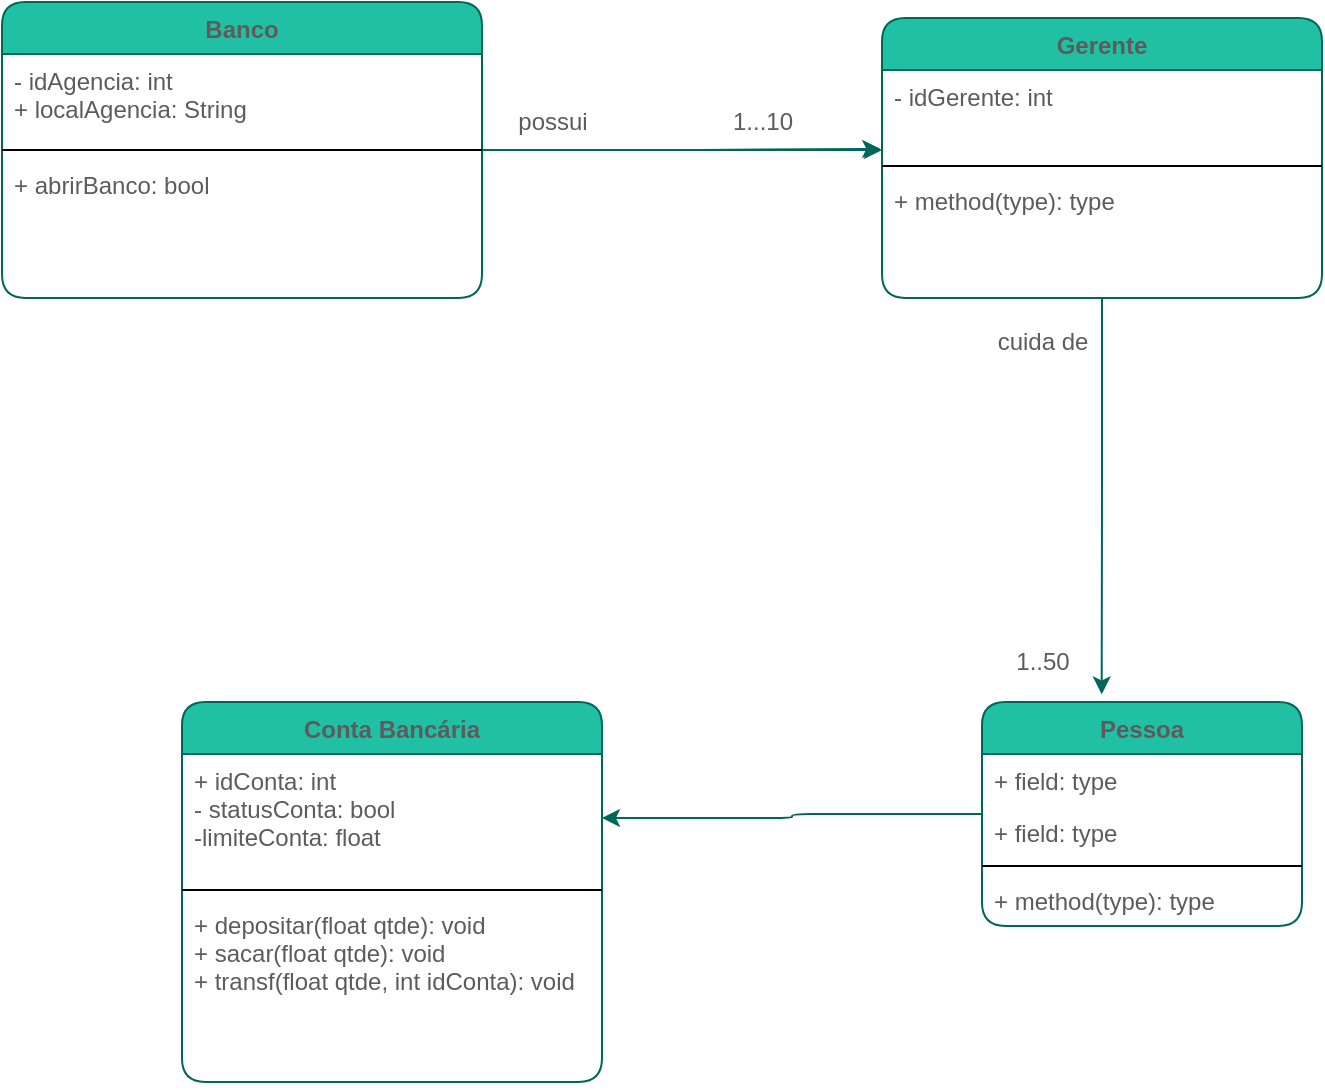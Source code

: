 <mxfile version="17.3.0" type="github">
  <diagram id="C5RBs43oDa-KdzZeNtuy" name="Page-1">
    <mxGraphModel dx="1498" dy="561" grid="1" gridSize="10" guides="1" tooltips="1" connect="1" arrows="1" fold="1" page="1" pageScale="1" pageWidth="827" pageHeight="1169" math="0" shadow="0">
      <root>
        <mxCell id="WIyWlLk6GJQsqaUBKTNV-0" />
        <mxCell id="WIyWlLk6GJQsqaUBKTNV-1" parent="WIyWlLk6GJQsqaUBKTNV-0" />
        <mxCell id="wFBebzfQempYTmUqBERj-8" style="edgeStyle=orthogonalEdgeStyle;curved=0;rounded=1;sketch=0;orthogonalLoop=1;jettySize=auto;html=1;fontColor=#5C5C5C;strokeColor=#006658;fillColor=#21C0A5;" edge="1" parent="WIyWlLk6GJQsqaUBKTNV-1" source="wFBebzfQempYTmUqBERj-4">
          <mxGeometry relative="1" as="geometry">
            <mxPoint x="-360" y="94" as="targetPoint" />
          </mxGeometry>
        </mxCell>
        <mxCell id="wFBebzfQempYTmUqBERj-20" style="edgeStyle=orthogonalEdgeStyle;curved=0;rounded=1;sketch=0;orthogonalLoop=1;jettySize=auto;html=1;entryX=-0.004;entryY=0.896;entryDx=0;entryDy=0;entryPerimeter=0;fontColor=#5C5C5C;strokeColor=#006658;fillColor=#21C0A5;" edge="1" parent="WIyWlLk6GJQsqaUBKTNV-1" source="wFBebzfQempYTmUqBERj-4" target="wFBebzfQempYTmUqBERj-12">
          <mxGeometry relative="1" as="geometry" />
        </mxCell>
        <mxCell id="wFBebzfQempYTmUqBERj-4" value="Banco" style="swimlane;fontStyle=1;align=center;verticalAlign=top;childLayout=stackLayout;horizontal=1;startSize=26;horizontalStack=0;resizeParent=1;resizeParentMax=0;resizeLast=0;collapsible=1;marginBottom=0;rounded=1;sketch=0;fontColor=#5C5C5C;strokeColor=#006658;fillColor=#21C0A5;" vertex="1" parent="WIyWlLk6GJQsqaUBKTNV-1">
          <mxGeometry x="-800" y="20" width="240" height="148" as="geometry" />
        </mxCell>
        <mxCell id="wFBebzfQempYTmUqBERj-5" value="- idAgencia: int&#xa;+ localAgencia: String" style="text;strokeColor=none;fillColor=none;align=left;verticalAlign=top;spacingLeft=4;spacingRight=4;overflow=hidden;rotatable=0;points=[[0,0.5],[1,0.5]];portConstraint=eastwest;rounded=1;sketch=0;fontColor=#5C5C5C;" vertex="1" parent="wFBebzfQempYTmUqBERj-4">
          <mxGeometry y="26" width="240" height="44" as="geometry" />
        </mxCell>
        <mxCell id="wFBebzfQempYTmUqBERj-6" value="" style="line;strokeWidth=1;fillColor=none;align=left;verticalAlign=middle;spacingTop=-1;spacingLeft=3;spacingRight=3;rotatable=0;labelPosition=right;points=[];portConstraint=eastwest;rounded=1;sketch=0;fontColor=#5C5C5C;" vertex="1" parent="wFBebzfQempYTmUqBERj-4">
          <mxGeometry y="70" width="240" height="8" as="geometry" />
        </mxCell>
        <mxCell id="wFBebzfQempYTmUqBERj-7" value="+ abrirBanco: bool" style="text;strokeColor=none;fillColor=none;align=left;verticalAlign=top;spacingLeft=4;spacingRight=4;overflow=hidden;rotatable=0;points=[[0,0.5],[1,0.5]];portConstraint=eastwest;rounded=1;sketch=0;fontColor=#5C5C5C;" vertex="1" parent="wFBebzfQempYTmUqBERj-4">
          <mxGeometry y="78" width="240" height="70" as="geometry" />
        </mxCell>
        <mxCell id="wFBebzfQempYTmUqBERj-9" value="possui" style="text;html=1;align=center;verticalAlign=middle;resizable=0;points=[];autosize=1;strokeColor=none;fillColor=none;fontColor=#5C5C5C;rounded=1;" vertex="1" parent="WIyWlLk6GJQsqaUBKTNV-1">
          <mxGeometry x="-550" y="70" width="50" height="20" as="geometry" />
        </mxCell>
        <mxCell id="wFBebzfQempYTmUqBERj-10" value="1...10" style="text;html=1;align=center;verticalAlign=middle;resizable=0;points=[];autosize=1;strokeColor=none;fillColor=none;fontColor=#5C5C5C;rounded=1;" vertex="1" parent="WIyWlLk6GJQsqaUBKTNV-1">
          <mxGeometry x="-445" y="70" width="50" height="20" as="geometry" />
        </mxCell>
        <mxCell id="wFBebzfQempYTmUqBERj-19" style="edgeStyle=orthogonalEdgeStyle;curved=0;rounded=1;sketch=0;orthogonalLoop=1;jettySize=auto;html=1;entryX=0.374;entryY=-0.034;entryDx=0;entryDy=0;entryPerimeter=0;fontColor=#5C5C5C;strokeColor=#006658;fillColor=#21C0A5;" edge="1" parent="WIyWlLk6GJQsqaUBKTNV-1" source="wFBebzfQempYTmUqBERj-11" target="wFBebzfQempYTmUqBERj-15">
          <mxGeometry relative="1" as="geometry" />
        </mxCell>
        <mxCell id="wFBebzfQempYTmUqBERj-11" value="Gerente" style="swimlane;fontStyle=1;align=center;verticalAlign=top;childLayout=stackLayout;horizontal=1;startSize=26;horizontalStack=0;resizeParent=1;resizeParentMax=0;resizeLast=0;collapsible=1;marginBottom=0;rounded=1;sketch=0;fontColor=#5C5C5C;strokeColor=#006658;fillColor=#21C0A5;" vertex="1" parent="WIyWlLk6GJQsqaUBKTNV-1">
          <mxGeometry x="-360" y="28" width="220" height="140" as="geometry" />
        </mxCell>
        <mxCell id="wFBebzfQempYTmUqBERj-12" value="- idGerente: int" style="text;strokeColor=none;fillColor=none;align=left;verticalAlign=top;spacingLeft=4;spacingRight=4;overflow=hidden;rotatable=0;points=[[0,0.5],[1,0.5]];portConstraint=eastwest;rounded=1;sketch=0;fontColor=#5C5C5C;" vertex="1" parent="wFBebzfQempYTmUqBERj-11">
          <mxGeometry y="26" width="220" height="44" as="geometry" />
        </mxCell>
        <mxCell id="wFBebzfQempYTmUqBERj-13" value="" style="line;strokeWidth=1;fillColor=none;align=left;verticalAlign=middle;spacingTop=-1;spacingLeft=3;spacingRight=3;rotatable=0;labelPosition=right;points=[];portConstraint=eastwest;rounded=1;sketch=0;fontColor=#5C5C5C;" vertex="1" parent="wFBebzfQempYTmUqBERj-11">
          <mxGeometry y="70" width="220" height="8" as="geometry" />
        </mxCell>
        <mxCell id="wFBebzfQempYTmUqBERj-14" value="+ method(type): type" style="text;strokeColor=none;fillColor=none;align=left;verticalAlign=top;spacingLeft=4;spacingRight=4;overflow=hidden;rotatable=0;points=[[0,0.5],[1,0.5]];portConstraint=eastwest;rounded=1;sketch=0;fontColor=#5C5C5C;" vertex="1" parent="wFBebzfQempYTmUqBERj-11">
          <mxGeometry y="78" width="220" height="62" as="geometry" />
        </mxCell>
        <mxCell id="wFBebzfQempYTmUqBERj-29" style="edgeStyle=orthogonalEdgeStyle;curved=0;rounded=1;sketch=0;orthogonalLoop=1;jettySize=auto;html=1;entryX=1;entryY=0.5;entryDx=0;entryDy=0;fontColor=#5C5C5C;strokeColor=#006658;fillColor=#21C0A5;" edge="1" parent="WIyWlLk6GJQsqaUBKTNV-1" source="wFBebzfQempYTmUqBERj-15" target="wFBebzfQempYTmUqBERj-25">
          <mxGeometry relative="1" as="geometry" />
        </mxCell>
        <mxCell id="wFBebzfQempYTmUqBERj-15" value="Pessoa" style="swimlane;fontStyle=1;align=center;verticalAlign=top;childLayout=stackLayout;horizontal=1;startSize=26;horizontalStack=0;resizeParent=1;resizeParentMax=0;resizeLast=0;collapsible=1;marginBottom=0;rounded=1;sketch=0;fontColor=#5C5C5C;strokeColor=#006658;fillColor=#21C0A5;" vertex="1" parent="WIyWlLk6GJQsqaUBKTNV-1">
          <mxGeometry x="-310" y="370" width="160" height="112" as="geometry" />
        </mxCell>
        <mxCell id="wFBebzfQempYTmUqBERj-28" value="+ field: type" style="text;strokeColor=none;fillColor=none;align=left;verticalAlign=top;spacingLeft=4;spacingRight=4;overflow=hidden;rotatable=0;points=[[0,0.5],[1,0.5]];portConstraint=eastwest;rounded=1;sketch=0;fontColor=#5C5C5C;" vertex="1" parent="wFBebzfQempYTmUqBERj-15">
          <mxGeometry y="26" width="160" height="26" as="geometry" />
        </mxCell>
        <mxCell id="wFBebzfQempYTmUqBERj-16" value="+ field: type" style="text;strokeColor=none;fillColor=none;align=left;verticalAlign=top;spacingLeft=4;spacingRight=4;overflow=hidden;rotatable=0;points=[[0,0.5],[1,0.5]];portConstraint=eastwest;rounded=1;sketch=0;fontColor=#5C5C5C;" vertex="1" parent="wFBebzfQempYTmUqBERj-15">
          <mxGeometry y="52" width="160" height="26" as="geometry" />
        </mxCell>
        <mxCell id="wFBebzfQempYTmUqBERj-17" value="" style="line;strokeWidth=1;fillColor=none;align=left;verticalAlign=middle;spacingTop=-1;spacingLeft=3;spacingRight=3;rotatable=0;labelPosition=right;points=[];portConstraint=eastwest;rounded=1;sketch=0;fontColor=#5C5C5C;" vertex="1" parent="wFBebzfQempYTmUqBERj-15">
          <mxGeometry y="78" width="160" height="8" as="geometry" />
        </mxCell>
        <mxCell id="wFBebzfQempYTmUqBERj-18" value="+ method(type): type" style="text;strokeColor=none;fillColor=none;align=left;verticalAlign=top;spacingLeft=4;spacingRight=4;overflow=hidden;rotatable=0;points=[[0,0.5],[1,0.5]];portConstraint=eastwest;rounded=1;sketch=0;fontColor=#5C5C5C;" vertex="1" parent="wFBebzfQempYTmUqBERj-15">
          <mxGeometry y="86" width="160" height="26" as="geometry" />
        </mxCell>
        <mxCell id="wFBebzfQempYTmUqBERj-21" value="cuida de" style="text;html=1;align=center;verticalAlign=middle;resizable=0;points=[];autosize=1;strokeColor=none;fillColor=none;fontColor=#5C5C5C;" vertex="1" parent="WIyWlLk6GJQsqaUBKTNV-1">
          <mxGeometry x="-310" y="180" width="60" height="20" as="geometry" />
        </mxCell>
        <mxCell id="wFBebzfQempYTmUqBERj-22" value="1..50" style="text;html=1;align=center;verticalAlign=middle;resizable=0;points=[];autosize=1;strokeColor=none;fillColor=none;fontColor=#5C5C5C;" vertex="1" parent="WIyWlLk6GJQsqaUBKTNV-1">
          <mxGeometry x="-300" y="340" width="40" height="20" as="geometry" />
        </mxCell>
        <mxCell id="wFBebzfQempYTmUqBERj-24" value="Conta Bancária" style="swimlane;fontStyle=1;align=center;verticalAlign=top;childLayout=stackLayout;horizontal=1;startSize=26;horizontalStack=0;resizeParent=1;resizeParentMax=0;resizeLast=0;collapsible=1;marginBottom=0;rounded=1;sketch=0;fontColor=#5C5C5C;strokeColor=#006658;fillColor=#21C0A5;" vertex="1" parent="WIyWlLk6GJQsqaUBKTNV-1">
          <mxGeometry x="-710" y="370" width="210" height="190" as="geometry" />
        </mxCell>
        <mxCell id="wFBebzfQempYTmUqBERj-25" value="+ idConta: int&#xa;- statusConta: bool&#xa;-limiteConta: float" style="text;strokeColor=none;fillColor=none;align=left;verticalAlign=top;spacingLeft=4;spacingRight=4;overflow=hidden;rotatable=0;points=[[0,0.5],[1,0.5]];portConstraint=eastwest;rounded=1;sketch=0;fontColor=#5C5C5C;" vertex="1" parent="wFBebzfQempYTmUqBERj-24">
          <mxGeometry y="26" width="210" height="64" as="geometry" />
        </mxCell>
        <mxCell id="wFBebzfQempYTmUqBERj-26" value="" style="line;strokeWidth=1;fillColor=none;align=left;verticalAlign=middle;spacingTop=-1;spacingLeft=3;spacingRight=3;rotatable=0;labelPosition=right;points=[];portConstraint=eastwest;rounded=1;sketch=0;fontColor=#5C5C5C;" vertex="1" parent="wFBebzfQempYTmUqBERj-24">
          <mxGeometry y="90" width="210" height="8" as="geometry" />
        </mxCell>
        <mxCell id="wFBebzfQempYTmUqBERj-27" value="+ depositar(float qtde): void&#xa;+ sacar(float qtde): void&#xa;+ transf(float qtde, int idConta): void" style="text;strokeColor=none;fillColor=none;align=left;verticalAlign=top;spacingLeft=4;spacingRight=4;overflow=hidden;rotatable=0;points=[[0,0.5],[1,0.5]];portConstraint=eastwest;rounded=1;sketch=0;fontColor=#5C5C5C;" vertex="1" parent="wFBebzfQempYTmUqBERj-24">
          <mxGeometry y="98" width="210" height="92" as="geometry" />
        </mxCell>
      </root>
    </mxGraphModel>
  </diagram>
</mxfile>
